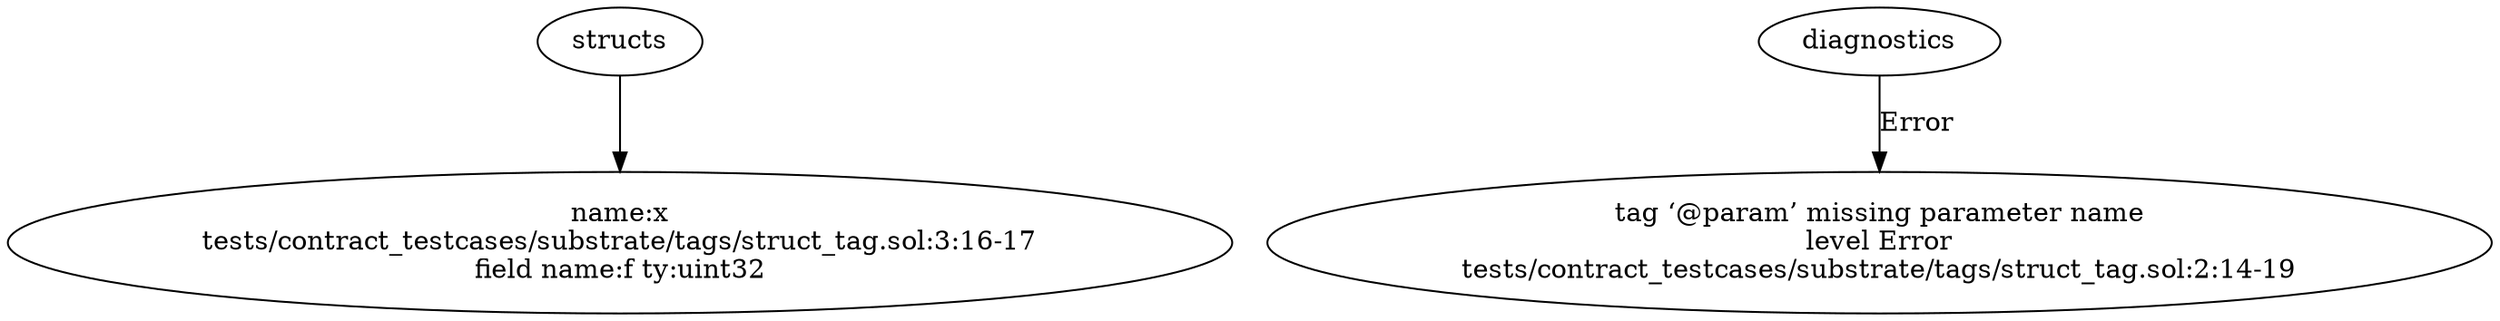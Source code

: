 strict digraph "tests/contract_testcases/substrate/tags/struct_tag.sol" {
	x [label="name:x\ntests/contract_testcases/substrate/tags/struct_tag.sol:3:16-17\nfield name:f ty:uint32"]
	diagnostic [label="tag ‘@param’ missing parameter name\nlevel Error\ntests/contract_testcases/substrate/tags/struct_tag.sol:2:14-19"]
	structs -> x
	diagnostics -> diagnostic [label="Error"]
}
